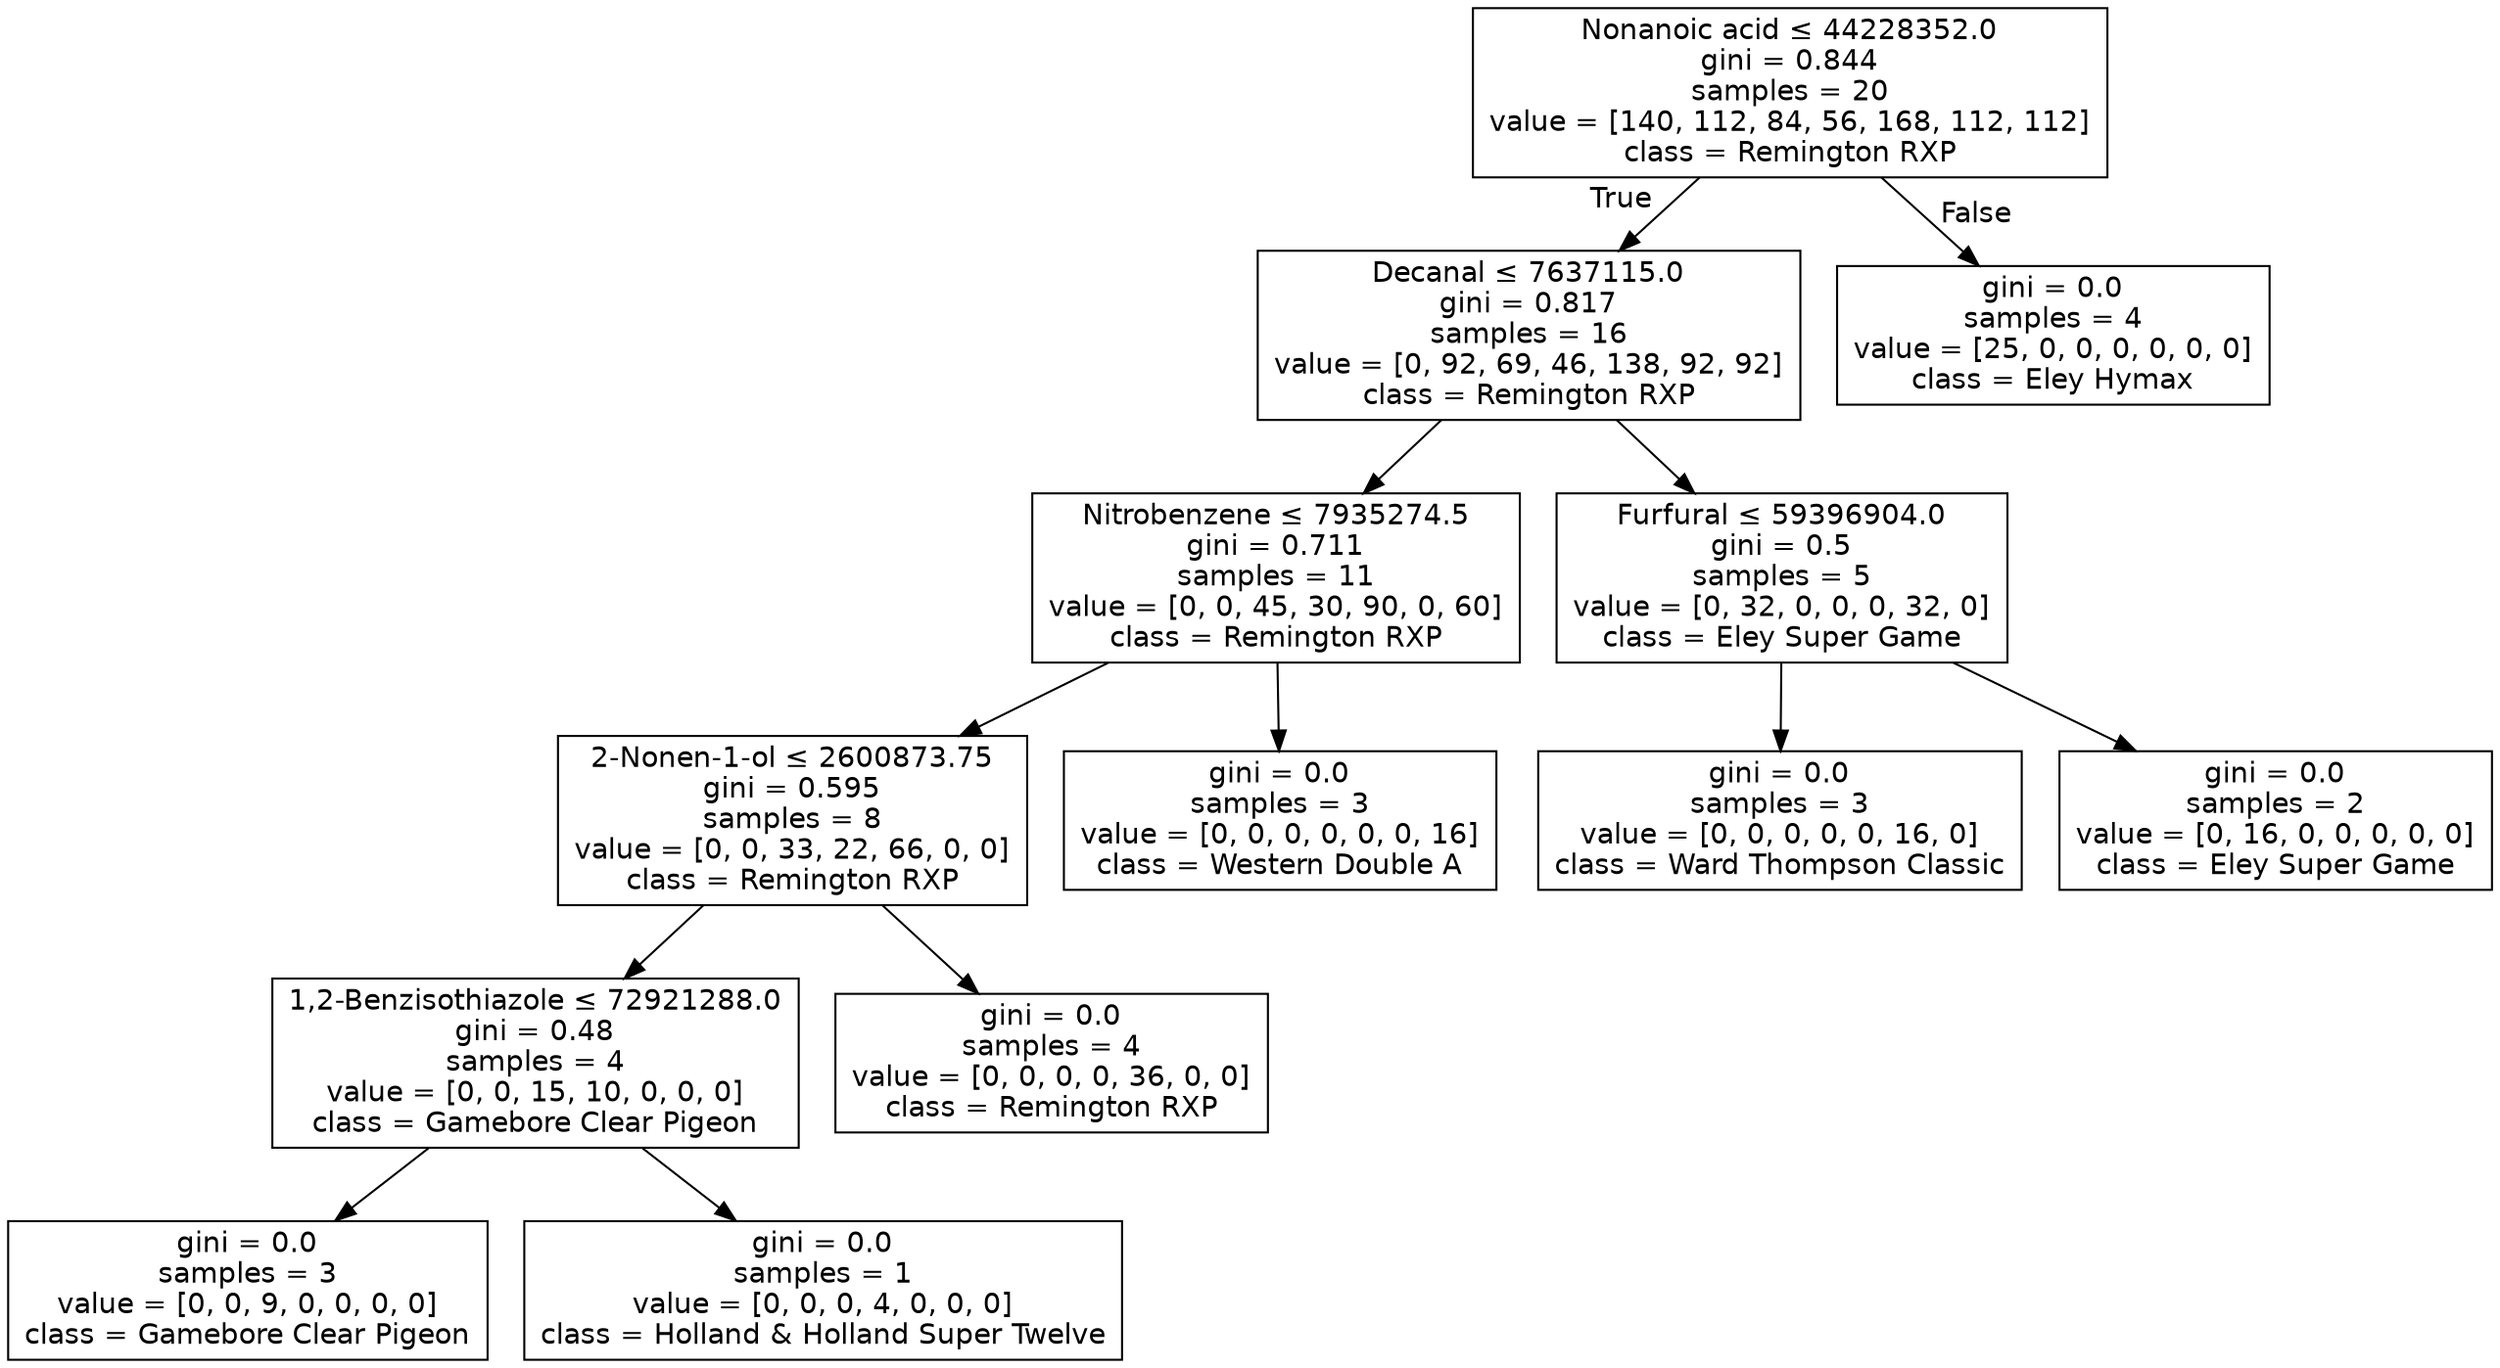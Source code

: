 digraph Tree {
node [shape=box, fontname="helvetica"] ;
edge [fontname="helvetica"] ;
0 [label=<Nonanoic acid &le; 44228352.0<br/>gini = 0.844<br/>samples = 20<br/>value = [140, 112, 84, 56, 168, 112, 112]<br/>class = Remington RXP>] ;
1 [label=<Decanal &le; 7637115.0<br/>gini = 0.817<br/>samples = 16<br/>value = [0, 92, 69, 46, 138, 92, 92]<br/>class = Remington RXP>] ;
0 -> 1 [labeldistance=2.5, labelangle=45, headlabel="True"] ;
2 [label=<Nitrobenzene &le; 7935274.5<br/>gini = 0.711<br/>samples = 11<br/>value = [0, 0, 45, 30, 90, 0, 60]<br/>class = Remington RXP>] ;
1 -> 2 ;
3 [label=<2-Nonen-1-ol &le; 2600873.75<br/>gini = 0.595<br/>samples = 8<br/>value = [0, 0, 33, 22, 66, 0, 0]<br/>class = Remington RXP>] ;
2 -> 3 ;
4 [label=<1,2-Benzisothiazole &le; 72921288.0<br/>gini = 0.48<br/>samples = 4<br/>value = [0, 0, 15, 10, 0, 0, 0]<br/>class = Gamebore Clear Pigeon>] ;
3 -> 4 ;
5 [label=<gini = 0.0<br/>samples = 3<br/>value = [0, 0, 9, 0, 0, 0, 0]<br/>class = Gamebore Clear Pigeon>] ;
4 -> 5 ;
6 [label=<gini = 0.0<br/>samples = 1<br/>value = [0, 0, 0, 4, 0, 0, 0]<br/>class = Holland &amp; Holland Super Twelve>] ;
4 -> 6 ;
7 [label=<gini = 0.0<br/>samples = 4<br/>value = [0, 0, 0, 0, 36, 0, 0]<br/>class = Remington RXP>] ;
3 -> 7 ;
8 [label=<gini = 0.0<br/>samples = 3<br/>value = [0, 0, 0, 0, 0, 0, 16]<br/>class = Western Double A>] ;
2 -> 8 ;
9 [label=<Furfural &le; 59396904.0<br/>gini = 0.5<br/>samples = 5<br/>value = [0, 32, 0, 0, 0, 32, 0]<br/>class = Eley Super Game>] ;
1 -> 9 ;
10 [label=<gini = 0.0<br/>samples = 3<br/>value = [0, 0, 0, 0, 0, 16, 0]<br/>class = Ward Thompson Classic>] ;
9 -> 10 ;
11 [label=<gini = 0.0<br/>samples = 2<br/>value = [0, 16, 0, 0, 0, 0, 0]<br/>class = Eley Super Game>] ;
9 -> 11 ;
12 [label=<gini = 0.0<br/>samples = 4<br/>value = [25, 0, 0, 0, 0, 0, 0]<br/>class = Eley Hymax>] ;
0 -> 12 [labeldistance=2.5, labelangle=-45, headlabel="False"] ;
}
